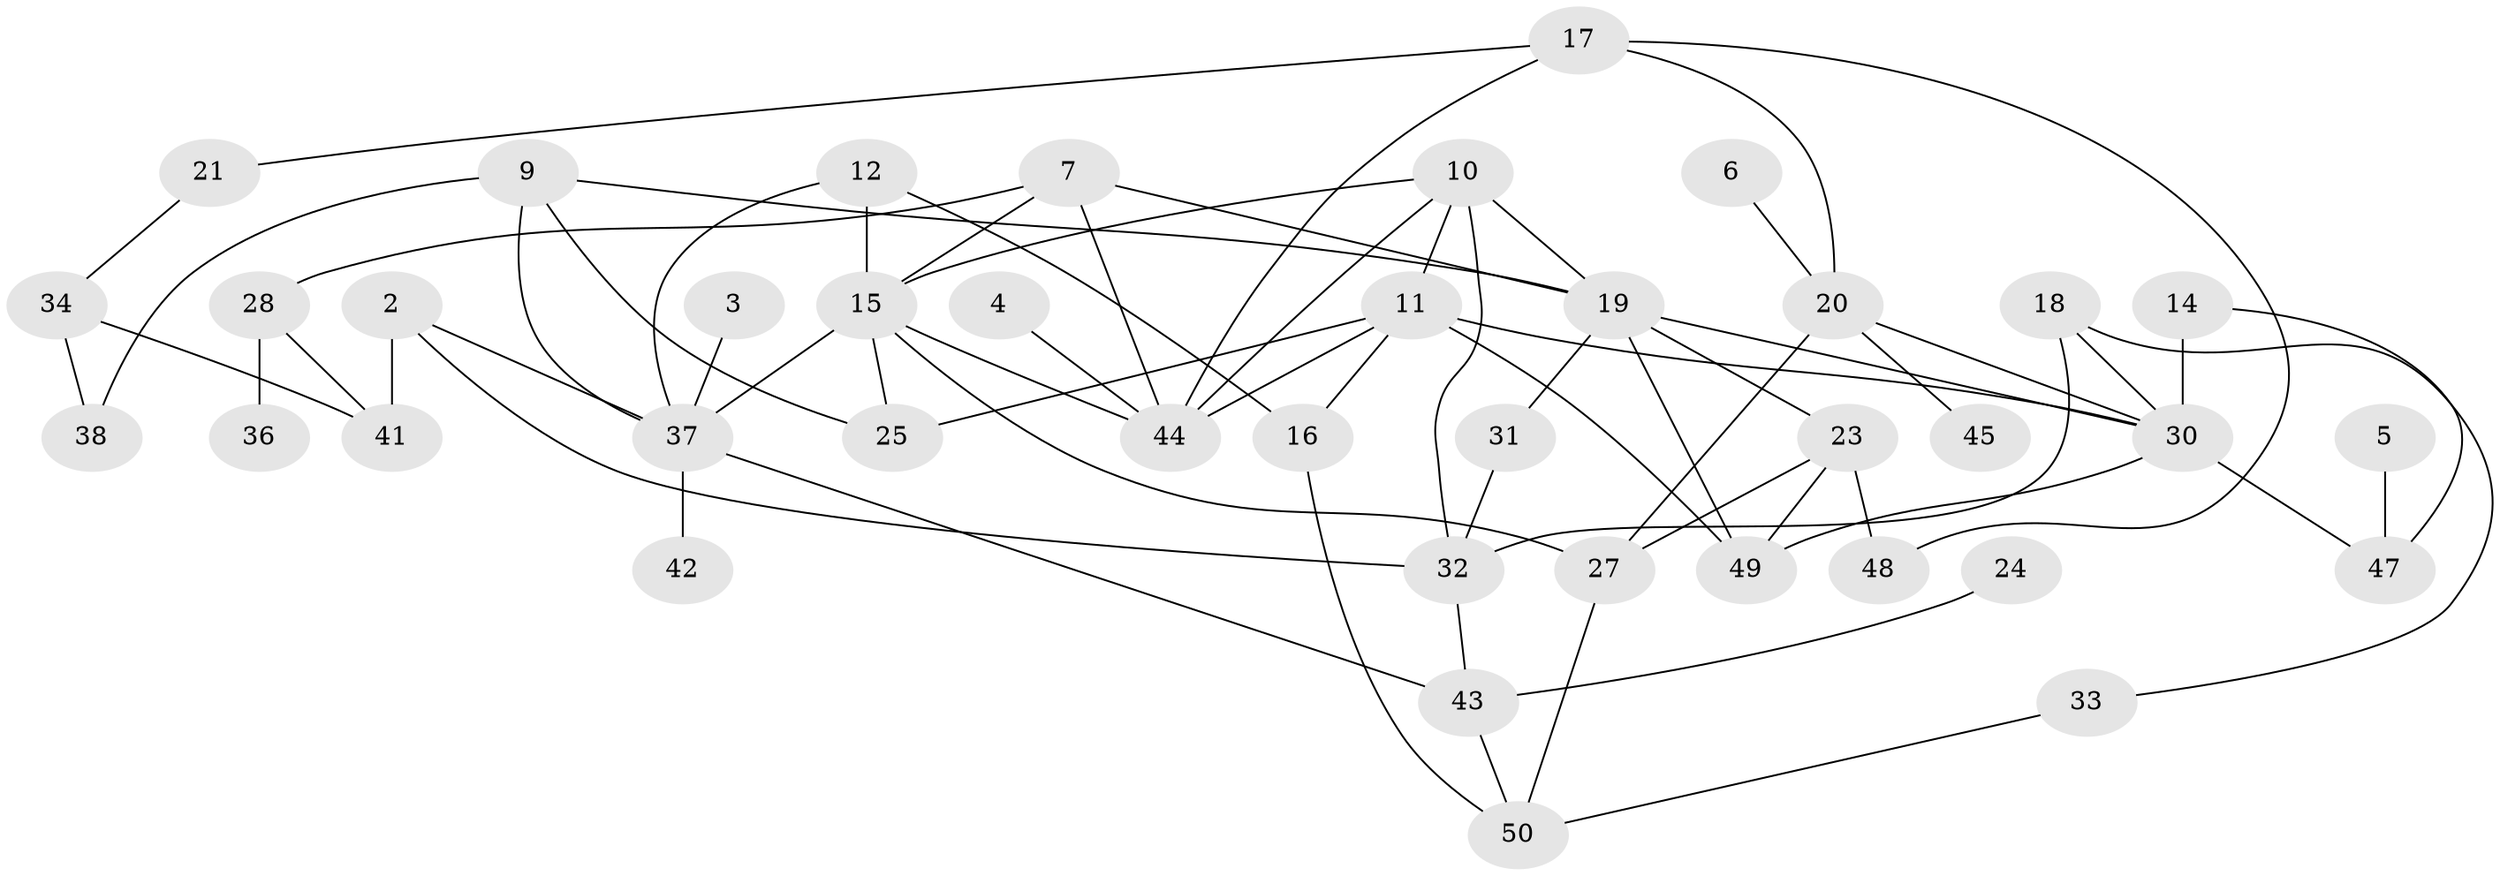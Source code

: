 // original degree distribution, {1: 0.16455696202531644, 3: 0.24050632911392406, 0: 0.11392405063291139, 4: 0.12658227848101267, 2: 0.24050632911392406, 5: 0.06329113924050633, 6: 0.0379746835443038, 7: 0.012658227848101266}
// Generated by graph-tools (version 1.1) at 2025/35/03/04/25 23:35:48]
// undirected, 40 vertices, 67 edges
graph export_dot {
  node [color=gray90,style=filled];
  2;
  3;
  4;
  5;
  6;
  7;
  9;
  10;
  11;
  12;
  14;
  15;
  16;
  17;
  18;
  19;
  20;
  21;
  23;
  24;
  25;
  27;
  28;
  30;
  31;
  32;
  33;
  34;
  36;
  37;
  38;
  41;
  42;
  43;
  44;
  45;
  47;
  48;
  49;
  50;
  2 -- 32 [weight=1.0];
  2 -- 37 [weight=1.0];
  2 -- 41 [weight=2.0];
  3 -- 37 [weight=1.0];
  4 -- 44 [weight=1.0];
  5 -- 47 [weight=1.0];
  6 -- 20 [weight=1.0];
  7 -- 15 [weight=1.0];
  7 -- 19 [weight=1.0];
  7 -- 28 [weight=1.0];
  7 -- 44 [weight=1.0];
  9 -- 19 [weight=1.0];
  9 -- 25 [weight=1.0];
  9 -- 37 [weight=1.0];
  9 -- 38 [weight=1.0];
  10 -- 11 [weight=1.0];
  10 -- 15 [weight=1.0];
  10 -- 19 [weight=1.0];
  10 -- 32 [weight=2.0];
  10 -- 44 [weight=1.0];
  11 -- 16 [weight=1.0];
  11 -- 25 [weight=2.0];
  11 -- 30 [weight=1.0];
  11 -- 44 [weight=1.0];
  11 -- 49 [weight=1.0];
  12 -- 15 [weight=1.0];
  12 -- 16 [weight=1.0];
  12 -- 37 [weight=1.0];
  14 -- 30 [weight=1.0];
  14 -- 47 [weight=1.0];
  15 -- 25 [weight=1.0];
  15 -- 27 [weight=1.0];
  15 -- 37 [weight=1.0];
  15 -- 44 [weight=1.0];
  16 -- 50 [weight=1.0];
  17 -- 20 [weight=1.0];
  17 -- 21 [weight=1.0];
  17 -- 44 [weight=1.0];
  17 -- 48 [weight=1.0];
  18 -- 30 [weight=1.0];
  18 -- 32 [weight=1.0];
  18 -- 33 [weight=1.0];
  19 -- 23 [weight=1.0];
  19 -- 30 [weight=1.0];
  19 -- 31 [weight=1.0];
  19 -- 49 [weight=1.0];
  20 -- 27 [weight=1.0];
  20 -- 30 [weight=1.0];
  20 -- 45 [weight=1.0];
  21 -- 34 [weight=1.0];
  23 -- 27 [weight=1.0];
  23 -- 48 [weight=1.0];
  23 -- 49 [weight=1.0];
  24 -- 43 [weight=1.0];
  27 -- 50 [weight=1.0];
  28 -- 36 [weight=1.0];
  28 -- 41 [weight=1.0];
  30 -- 47 [weight=1.0];
  30 -- 49 [weight=1.0];
  31 -- 32 [weight=1.0];
  32 -- 43 [weight=1.0];
  33 -- 50 [weight=1.0];
  34 -- 38 [weight=1.0];
  34 -- 41 [weight=1.0];
  37 -- 42 [weight=1.0];
  37 -- 43 [weight=1.0];
  43 -- 50 [weight=1.0];
}
